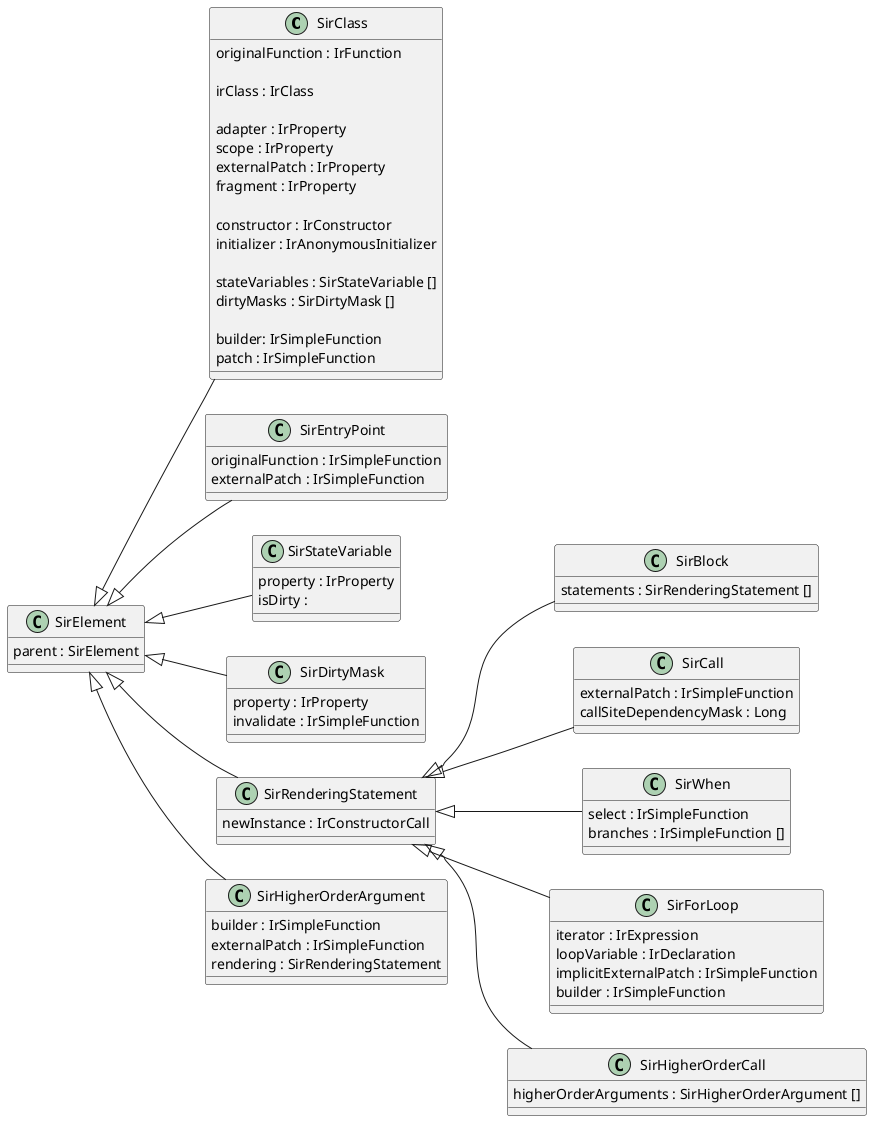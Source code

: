@startuml

left to right direction

class SirClass {
    originalFunction : IrFunction

    irClass : IrClass

    adapter : IrProperty
    scope : IrProperty
    externalPatch : IrProperty
    fragment : IrProperty

    constructor : IrConstructor
    initializer : IrAnonymousInitializer

    stateVariables : SirStateVariable []
    dirtyMasks : SirDirtyMask []

    builder: IrSimpleFunction
    patch : IrSimpleFunction
}
SirElement <|-- SirClass

class SirEntryPoint {
    originalFunction : IrSimpleFunction
    externalPatch : IrSimpleFunction
}
SirElement <|-- SirEntryPoint

class SirStateVariable {
    property : IrProperty
    isDirty :
}
SirElement <|-- SirStateVariable

class SirDirtyMask {
    property : IrProperty
    invalidate : IrSimpleFunction
}
SirElement <|-- SirDirtyMask

class SirRenderingStatement {
    newInstance : IrConstructorCall
}
SirElement <|-- SirRenderingStatement

class SirBlock {
    statements : SirRenderingStatement []
}
SirRenderingStatement <|-- SirBlock

class SirCall {
    externalPatch : IrSimpleFunction
    callSiteDependencyMask : Long
}
SirRenderingStatement <|-- SirCall

class SirWhen {
    select : IrSimpleFunction
    branches : IrSimpleFunction []
}
SirRenderingStatement <|-- SirWhen

class SirForLoop {
    iterator : IrExpression
    loopVariable : IrDeclaration
    implicitExternalPatch : IrSimpleFunction
    builder : IrSimpleFunction
}
SirRenderingStatement <|-- SirForLoop

class SirHigherOrderCall {
    higherOrderArguments : SirHigherOrderArgument []
}
SirRenderingStatement <|-- SirHigherOrderCall

class SirHigherOrderArgument {
    builder : IrSimpleFunction
    externalPatch : IrSimpleFunction
    rendering : SirRenderingStatement
}
SirElement <|-- SirHigherOrderArgument

class SirElement {
    parent : SirElement
}
@enduml